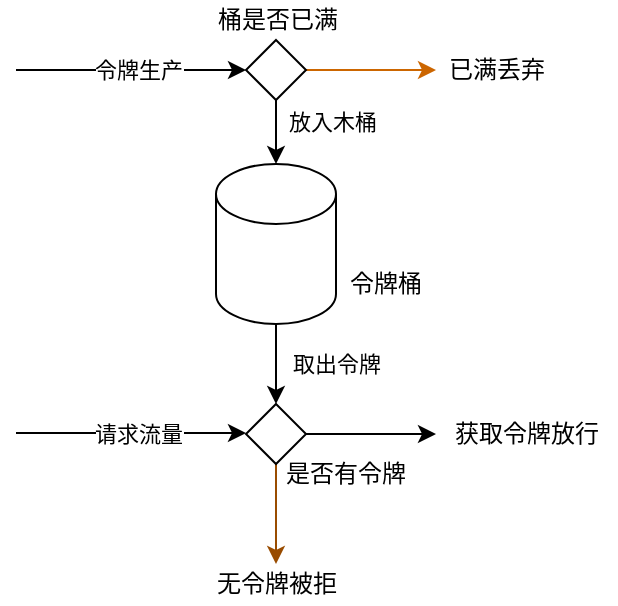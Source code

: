 <mxfile version="13.8.7" type="github">
  <diagram id="IStgRV735I_nuAD8T4o0" name="Page-1">
    <mxGraphModel dx="1186" dy="519" grid="1" gridSize="10" guides="1" tooltips="1" connect="1" arrows="1" fold="1" page="1" pageScale="1" pageWidth="827" pageHeight="1169" math="0" shadow="0">
      <root>
        <mxCell id="0" />
        <mxCell id="1" parent="0" />
        <mxCell id="BcHdcXnDhFALoYUniSFb-13" style="edgeStyle=orthogonalEdgeStyle;rounded=0;orthogonalLoop=1;jettySize=auto;html=1;exitX=0.5;exitY=1;exitDx=0;exitDy=0;exitPerimeter=0;entryX=0.5;entryY=0;entryDx=0;entryDy=0;" edge="1" parent="1" source="BcHdcXnDhFALoYUniSFb-1" target="BcHdcXnDhFALoYUniSFb-3">
          <mxGeometry relative="1" as="geometry" />
        </mxCell>
        <mxCell id="BcHdcXnDhFALoYUniSFb-31" value="取出令牌" style="edgeLabel;html=1;align=center;verticalAlign=middle;resizable=0;points=[];" vertex="1" connectable="0" parent="BcHdcXnDhFALoYUniSFb-13">
          <mxGeometry x="-0.3" y="1" relative="1" as="geometry">
            <mxPoint x="29" y="6" as="offset" />
          </mxGeometry>
        </mxCell>
        <mxCell id="BcHdcXnDhFALoYUniSFb-1" value="" style="shape=cylinder3;whiteSpace=wrap;html=1;boundedLbl=1;backgroundOutline=1;size=15;" vertex="1" parent="1">
          <mxGeometry x="360" y="150" width="60" height="80" as="geometry" />
        </mxCell>
        <mxCell id="BcHdcXnDhFALoYUniSFb-7" style="edgeStyle=orthogonalEdgeStyle;rounded=0;orthogonalLoop=1;jettySize=auto;html=1;exitX=0.5;exitY=1;exitDx=0;exitDy=0;entryX=0.5;entryY=0;entryDx=0;entryDy=0;entryPerimeter=0;" edge="1" parent="1" source="BcHdcXnDhFALoYUniSFb-2" target="BcHdcXnDhFALoYUniSFb-1">
          <mxGeometry relative="1" as="geometry" />
        </mxCell>
        <mxCell id="BcHdcXnDhFALoYUniSFb-14" value="放入木桶" style="edgeLabel;html=1;align=center;verticalAlign=middle;resizable=0;points=[];" vertex="1" connectable="0" parent="BcHdcXnDhFALoYUniSFb-7">
          <mxGeometry y="2" relative="1" as="geometry">
            <mxPoint x="26" y="-5" as="offset" />
          </mxGeometry>
        </mxCell>
        <mxCell id="BcHdcXnDhFALoYUniSFb-8" style="edgeStyle=orthogonalEdgeStyle;rounded=0;orthogonalLoop=1;jettySize=auto;html=1;exitX=1;exitY=0.5;exitDx=0;exitDy=0;strokeColor=#CC6600;" edge="1" parent="1" source="BcHdcXnDhFALoYUniSFb-2">
          <mxGeometry relative="1" as="geometry">
            <mxPoint x="470" y="103" as="targetPoint" />
          </mxGeometry>
        </mxCell>
        <mxCell id="BcHdcXnDhFALoYUniSFb-2" value="" style="rhombus;whiteSpace=wrap;html=1;" vertex="1" parent="1">
          <mxGeometry x="375" y="88" width="30" height="30" as="geometry" />
        </mxCell>
        <mxCell id="BcHdcXnDhFALoYUniSFb-20" style="edgeStyle=orthogonalEdgeStyle;rounded=0;orthogonalLoop=1;jettySize=auto;html=1;exitX=1;exitY=0.5;exitDx=0;exitDy=0;" edge="1" parent="1" source="BcHdcXnDhFALoYUniSFb-3">
          <mxGeometry relative="1" as="geometry">
            <mxPoint x="470" y="285" as="targetPoint" />
          </mxGeometry>
        </mxCell>
        <mxCell id="BcHdcXnDhFALoYUniSFb-29" style="edgeStyle=orthogonalEdgeStyle;rounded=0;orthogonalLoop=1;jettySize=auto;html=1;exitX=0.5;exitY=1;exitDx=0;exitDy=0;strokeColor=#994C00;" edge="1" parent="1" source="BcHdcXnDhFALoYUniSFb-3" target="BcHdcXnDhFALoYUniSFb-23">
          <mxGeometry relative="1" as="geometry" />
        </mxCell>
        <mxCell id="BcHdcXnDhFALoYUniSFb-3" value="" style="rhombus;whiteSpace=wrap;html=1;" vertex="1" parent="1">
          <mxGeometry x="375" y="270" width="30" height="30" as="geometry" />
        </mxCell>
        <mxCell id="BcHdcXnDhFALoYUniSFb-6" value="" style="endArrow=classic;html=1;entryX=0;entryY=0.5;entryDx=0;entryDy=0;" edge="1" parent="1" target="BcHdcXnDhFALoYUniSFb-2">
          <mxGeometry width="50" height="50" relative="1" as="geometry">
            <mxPoint x="260" y="103" as="sourcePoint" />
            <mxPoint x="370" y="108" as="targetPoint" />
          </mxGeometry>
        </mxCell>
        <mxCell id="BcHdcXnDhFALoYUniSFb-9" value="令牌生产" style="edgeLabel;html=1;align=center;verticalAlign=middle;resizable=0;points=[];" vertex="1" connectable="0" parent="BcHdcXnDhFALoYUniSFb-6">
          <mxGeometry x="-0.368" relative="1" as="geometry">
            <mxPoint x="24" as="offset" />
          </mxGeometry>
        </mxCell>
        <mxCell id="BcHdcXnDhFALoYUniSFb-10" value="桶是否已满" style="text;html=1;strokeColor=none;fillColor=none;align=center;verticalAlign=middle;whiteSpace=wrap;rounded=0;" vertex="1" parent="1">
          <mxGeometry x="357" y="68" width="68" height="20" as="geometry" />
        </mxCell>
        <mxCell id="BcHdcXnDhFALoYUniSFb-12" value="已满丢弃" style="text;html=1;align=center;verticalAlign=middle;resizable=0;points=[];autosize=1;" vertex="1" parent="1">
          <mxGeometry x="470" y="93" width="60" height="20" as="geometry" />
        </mxCell>
        <mxCell id="BcHdcXnDhFALoYUniSFb-15" value="" style="endArrow=classic;html=1;entryX=0;entryY=0.5;entryDx=0;entryDy=0;" edge="1" parent="1">
          <mxGeometry width="50" height="50" relative="1" as="geometry">
            <mxPoint x="260" y="284.5" as="sourcePoint" />
            <mxPoint x="375" y="284.5" as="targetPoint" />
          </mxGeometry>
        </mxCell>
        <mxCell id="BcHdcXnDhFALoYUniSFb-16" value="请求流量" style="edgeLabel;html=1;align=center;verticalAlign=middle;resizable=0;points=[];" vertex="1" connectable="0" parent="BcHdcXnDhFALoYUniSFb-15">
          <mxGeometry x="-0.368" relative="1" as="geometry">
            <mxPoint x="24" as="offset" />
          </mxGeometry>
        </mxCell>
        <mxCell id="BcHdcXnDhFALoYUniSFb-19" value="是否有令牌" style="text;html=1;strokeColor=none;fillColor=none;align=center;verticalAlign=middle;whiteSpace=wrap;rounded=0;" vertex="1" parent="1">
          <mxGeometry x="390" y="295" width="70" height="20" as="geometry" />
        </mxCell>
        <mxCell id="BcHdcXnDhFALoYUniSFb-22" value="获取令牌放行" style="text;html=1;align=center;verticalAlign=middle;resizable=0;points=[];autosize=1;" vertex="1" parent="1">
          <mxGeometry x="470" y="275" width="90" height="20" as="geometry" />
        </mxCell>
        <mxCell id="BcHdcXnDhFALoYUniSFb-23" value="无令牌被拒" style="text;html=1;align=center;verticalAlign=middle;resizable=0;points=[];autosize=1;" vertex="1" parent="1">
          <mxGeometry x="350" y="350" width="80" height="20" as="geometry" />
        </mxCell>
        <mxCell id="BcHdcXnDhFALoYUniSFb-30" value="令牌桶" style="text;html=1;strokeColor=none;fillColor=none;align=center;verticalAlign=middle;whiteSpace=wrap;rounded=0;" vertex="1" parent="1">
          <mxGeometry x="425" y="200" width="40" height="20" as="geometry" />
        </mxCell>
      </root>
    </mxGraphModel>
  </diagram>
</mxfile>
